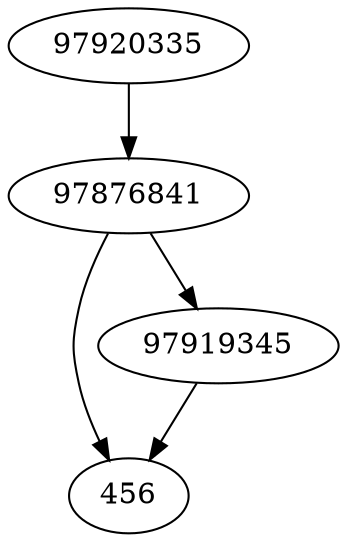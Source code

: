 strict digraph  {
456;
97919345;
97876841;
97920335;
97919345 -> 456;
97876841 -> 456;
97876841 -> 97919345;
97920335 -> 97876841;
}

